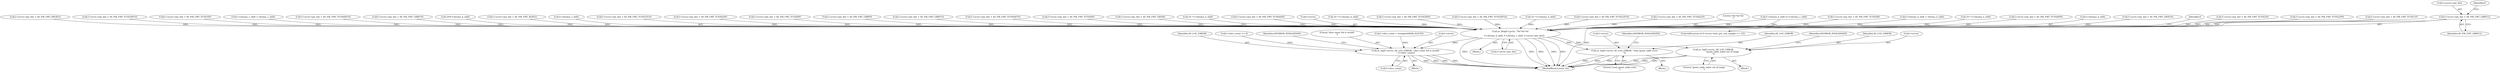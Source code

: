 digraph "0_FFmpeg_b05cd1ea7e45a836f7f6071a716c38bb30326e0f@pointer" {
"1000786" [label="(Call,f->avctx->pix_fmt = AV_PIX_FMT_GBRP12)"];
"1000840" [label="(Call,av_dlog(f->avctx, \"%d %d %d\n\",\n            f->chroma_h_shift, f->chroma_v_shift, f->avctx->pix_fmt))"];
"1000875" [label="(Call,av_log(f->avctx, AV_LOG_ERROR, \"read_quant_table error\n\"))"];
"1000981" [label="(Call,av_log(f->avctx, AV_LOG_ERROR, \"slice count %d is invalid\n\", f->slice_count))"];
"1001241" [label="(Call,av_log(f->avctx, AV_LOG_ERROR,\n                           \"quant_table_index out of range\n\"))"];
"1000561" [label="(Call,16 * f->chroma_h_shift)"];
"1000571" [label="(Call,f->avctx->pix_fmt = AV_PIX_FMT_YUV444P9)"];
"1000845" [label="(Call,f->chroma_h_shift)"];
"1000385" [label="(Call,f->avctx->pix_fmt = AV_PIX_FMT_GRAY16)"];
"1000778" [label="(ControlStructure,if (f->avctx->bits_per_raw_sample == 12))"];
"1000859" [label="(Identifier,f)"];
"1000786" [label="(Call,f->avctx->pix_fmt = AV_PIX_FMT_GBRP12)"];
"1000437" [label="(Call,f->avctx->pix_fmt = AV_PIX_FMT_YUV422P)"];
"1000580" [label="(Call,f->avctx->pix_fmt = AV_PIX_FMT_YUV422P9)"];
"1000968" [label="(Call,f->slice_count > (unsigned)MAX_SLICES)"];
"1000455" [label="(Call,f->avctx->pix_fmt = AV_PIX_FMT_YUV411P)"];
"1000822" [label="(Call,f->avctx->pix_fmt = AV_PIX_FMT_0RGB32)"];
"1000652" [label="(Call,f->avctx->pix_fmt = AV_PIX_FMT_YUV420P10)"];
"1000987" [label="(Call,f->slice_count)"];
"1001246" [label="(Literal,\"quant_table_index out of range\n\")"];
"1000787" [label="(Call,f->avctx->pix_fmt)"];
"1001322" [label="(MethodReturn,static int)"];
"1000464" [label="(Call,f->avctx->pix_fmt = AV_PIX_FMT_YUV410P)"];
"1000332" [label="(Call,f->chroma_v_shift = chroma_v_shift)"];
"1000634" [label="(Call,f->avctx->pix_fmt = AV_PIX_FMT_YUV444P10)"];
"1000770" [label="(Call,f->avctx->pix_fmt = AV_PIX_FMT_GBRP10)"];
"1000498" [label="(Call,16*f->chroma_h_shift)"];
"1000814" [label="(Call,f->avctx->pix_fmt = AV_PIX_FMT_RGB32)"];
"1000848" [label="(Call,f->chroma_v_shift)"];
"1000982" [label="(Call,f->avctx)"];
"1000693" [label="(Call,f->avctx->pix_fmt = AV_PIX_FMT_YUV422P16)"];
"1000526" [label="(Call,f->avctx->pix_fmt = AV_PIX_FMT_YUVA420P)"];
"1000985" [label="(Identifier,AV_LOG_ERROR)"];
"1000879" [label="(Identifier,AV_LOG_ERROR)"];
"1000980" [label="(Block,)"];
"1001242" [label="(Call,f->avctx)"];
"1000842" [label="(Identifier,f)"];
"1000840" [label="(Call,av_dlog(f->avctx, \"%d %d %d\n\",\n            f->chroma_h_shift, f->chroma_v_shift, f->avctx->pix_fmt))"];
"1000874" [label="(Block,)"];
"1000975" [label="(Call,f->slice_count <= 0)"];
"1000428" [label="(Call,f->avctx->pix_fmt = AV_PIX_FMT_YUV440P)"];
"1000880" [label="(Literal,\"read_quant_table error\n\")"];
"1000754" [label="(Call,f->avctx->pix_fmt = AV_PIX_FMT_GBRP9)"];
"1000802" [label="(Call,f->avctx->pix_fmt = AV_PIX_FMT_GBRP14)"];
"1000684" [label="(Call,f->avctx->pix_fmt = AV_PIX_FMT_YUV444P16)"];
"1000419" [label="(Call,f->avctx->pix_fmt = AV_PIX_FMT_YUV444P)"];
"1000876" [label="(Call,f->avctx)"];
"1000991" [label="(Identifier,AVERROR_INVALIDDATA)"];
"1001241" [label="(Call,av_log(f->avctx, AV_LOG_ERROR,\n                           \"quant_table_index out of range\n\"))"];
"1000377" [label="(Call,f->avctx->pix_fmt = AV_PIX_FMT_GRAY8)"];
"1000792" [label="(Identifier,AV_PIX_FMT_GBRP12)"];
"1000674" [label="(Call,16 * f->chroma_h_shift)"];
"1001248" [label="(Identifier,AVERROR_INVALIDDATA)"];
"1000508" [label="(Call,f->avctx->pix_fmt = AV_PIX_FMT_YUVA444P)"];
"1000875" [label="(Call,av_log(f->avctx, AV_LOG_ERROR, \"read_quant_table error\n\"))"];
"1000986" [label="(Literal,\"slice count %d is invalid\n\")"];
"1001245" [label="(Identifier,AV_LOG_ERROR)"];
"1000981" [label="(Call,av_log(f->avctx, AV_LOG_ERROR, \"slice count %d is invalid\n\", f->slice_count))"];
"1000841" [label="(Call,f->avctx)"];
"1000624" [label="(Call,16 * f->chroma_h_shift)"];
"1000589" [label="(Call,f->avctx->pix_fmt = AV_PIX_FMT_YUV420P9)"];
"1000702" [label="(Call,f->avctx->pix_fmt = AV_PIX_FMT_YUV420P16)"];
"1000882" [label="(Identifier,AVERROR_INVALIDDATA)"];
"1000409" [label="(Call,16 * f->chroma_h_shift)"];
"1000104" [label="(Block,)"];
"1000643" [label="(Call,f->avctx->pix_fmt = AV_PIX_FMT_YUV422P10)"];
"1001240" [label="(Block,)"];
"1000517" [label="(Call,f->avctx->pix_fmt = AV_PIX_FMT_YUVA422P)"];
"1000844" [label="(Literal,\"%d %d %d\n\")"];
"1000729" [label="(Call,f->chroma_h_shift || f->chroma_v_shift)"];
"1000446" [label="(Call,f->avctx->pix_fmt = AV_PIX_FMT_YUV420P)"];
"1000327" [label="(Call,f->chroma_h_shift = chroma_h_shift)"];
"1000851" [label="(Call,f->avctx->pix_fmt)"];
"1000786" -> "1000778"  [label="AST: "];
"1000786" -> "1000792"  [label="CFG: "];
"1000787" -> "1000786"  [label="AST: "];
"1000792" -> "1000786"  [label="AST: "];
"1000842" -> "1000786"  [label="CFG: "];
"1000786" -> "1001322"  [label="DDG: "];
"1000786" -> "1000840"  [label="DDG: "];
"1000840" -> "1000104"  [label="AST: "];
"1000840" -> "1000851"  [label="CFG: "];
"1000841" -> "1000840"  [label="AST: "];
"1000844" -> "1000840"  [label="AST: "];
"1000845" -> "1000840"  [label="AST: "];
"1000848" -> "1000840"  [label="AST: "];
"1000851" -> "1000840"  [label="AST: "];
"1000859" -> "1000840"  [label="CFG: "];
"1000840" -> "1001322"  [label="DDG: "];
"1000840" -> "1001322"  [label="DDG: "];
"1000840" -> "1001322"  [label="DDG: "];
"1000840" -> "1001322"  [label="DDG: "];
"1000840" -> "1001322"  [label="DDG: "];
"1000561" -> "1000840"  [label="DDG: "];
"1000327" -> "1000840"  [label="DDG: "];
"1000498" -> "1000840"  [label="DDG: "];
"1000729" -> "1000840"  [label="DDG: "];
"1000729" -> "1000840"  [label="DDG: "];
"1000674" -> "1000840"  [label="DDG: "];
"1000624" -> "1000840"  [label="DDG: "];
"1000409" -> "1000840"  [label="DDG: "];
"1000332" -> "1000840"  [label="DDG: "];
"1000508" -> "1000840"  [label="DDG: "];
"1000589" -> "1000840"  [label="DDG: "];
"1000643" -> "1000840"  [label="DDG: "];
"1000684" -> "1000840"  [label="DDG: "];
"1000822" -> "1000840"  [label="DDG: "];
"1000437" -> "1000840"  [label="DDG: "];
"1000517" -> "1000840"  [label="DDG: "];
"1000446" -> "1000840"  [label="DDG: "];
"1000652" -> "1000840"  [label="DDG: "];
"1000702" -> "1000840"  [label="DDG: "];
"1000385" -> "1000840"  [label="DDG: "];
"1000428" -> "1000840"  [label="DDG: "];
"1000464" -> "1000840"  [label="DDG: "];
"1000802" -> "1000840"  [label="DDG: "];
"1000419" -> "1000840"  [label="DDG: "];
"1000754" -> "1000840"  [label="DDG: "];
"1000634" -> "1000840"  [label="DDG: "];
"1000814" -> "1000840"  [label="DDG: "];
"1000571" -> "1000840"  [label="DDG: "];
"1000580" -> "1000840"  [label="DDG: "];
"1000693" -> "1000840"  [label="DDG: "];
"1000526" -> "1000840"  [label="DDG: "];
"1000377" -> "1000840"  [label="DDG: "];
"1000770" -> "1000840"  [label="DDG: "];
"1000455" -> "1000840"  [label="DDG: "];
"1000840" -> "1000875"  [label="DDG: "];
"1000840" -> "1000981"  [label="DDG: "];
"1000840" -> "1001241"  [label="DDG: "];
"1000875" -> "1000874"  [label="AST: "];
"1000875" -> "1000880"  [label="CFG: "];
"1000876" -> "1000875"  [label="AST: "];
"1000879" -> "1000875"  [label="AST: "];
"1000880" -> "1000875"  [label="AST: "];
"1000882" -> "1000875"  [label="CFG: "];
"1000875" -> "1001322"  [label="DDG: "];
"1000875" -> "1001322"  [label="DDG: "];
"1000875" -> "1001322"  [label="DDG: "];
"1000981" -> "1000980"  [label="AST: "];
"1000981" -> "1000987"  [label="CFG: "];
"1000982" -> "1000981"  [label="AST: "];
"1000985" -> "1000981"  [label="AST: "];
"1000986" -> "1000981"  [label="AST: "];
"1000987" -> "1000981"  [label="AST: "];
"1000991" -> "1000981"  [label="CFG: "];
"1000981" -> "1001322"  [label="DDG: "];
"1000981" -> "1001322"  [label="DDG: "];
"1000981" -> "1001322"  [label="DDG: "];
"1000981" -> "1001322"  [label="DDG: "];
"1000968" -> "1000981"  [label="DDG: "];
"1000975" -> "1000981"  [label="DDG: "];
"1001241" -> "1001240"  [label="AST: "];
"1001241" -> "1001246"  [label="CFG: "];
"1001242" -> "1001241"  [label="AST: "];
"1001245" -> "1001241"  [label="AST: "];
"1001246" -> "1001241"  [label="AST: "];
"1001248" -> "1001241"  [label="CFG: "];
"1001241" -> "1001322"  [label="DDG: "];
"1001241" -> "1001322"  [label="DDG: "];
"1001241" -> "1001322"  [label="DDG: "];
}

